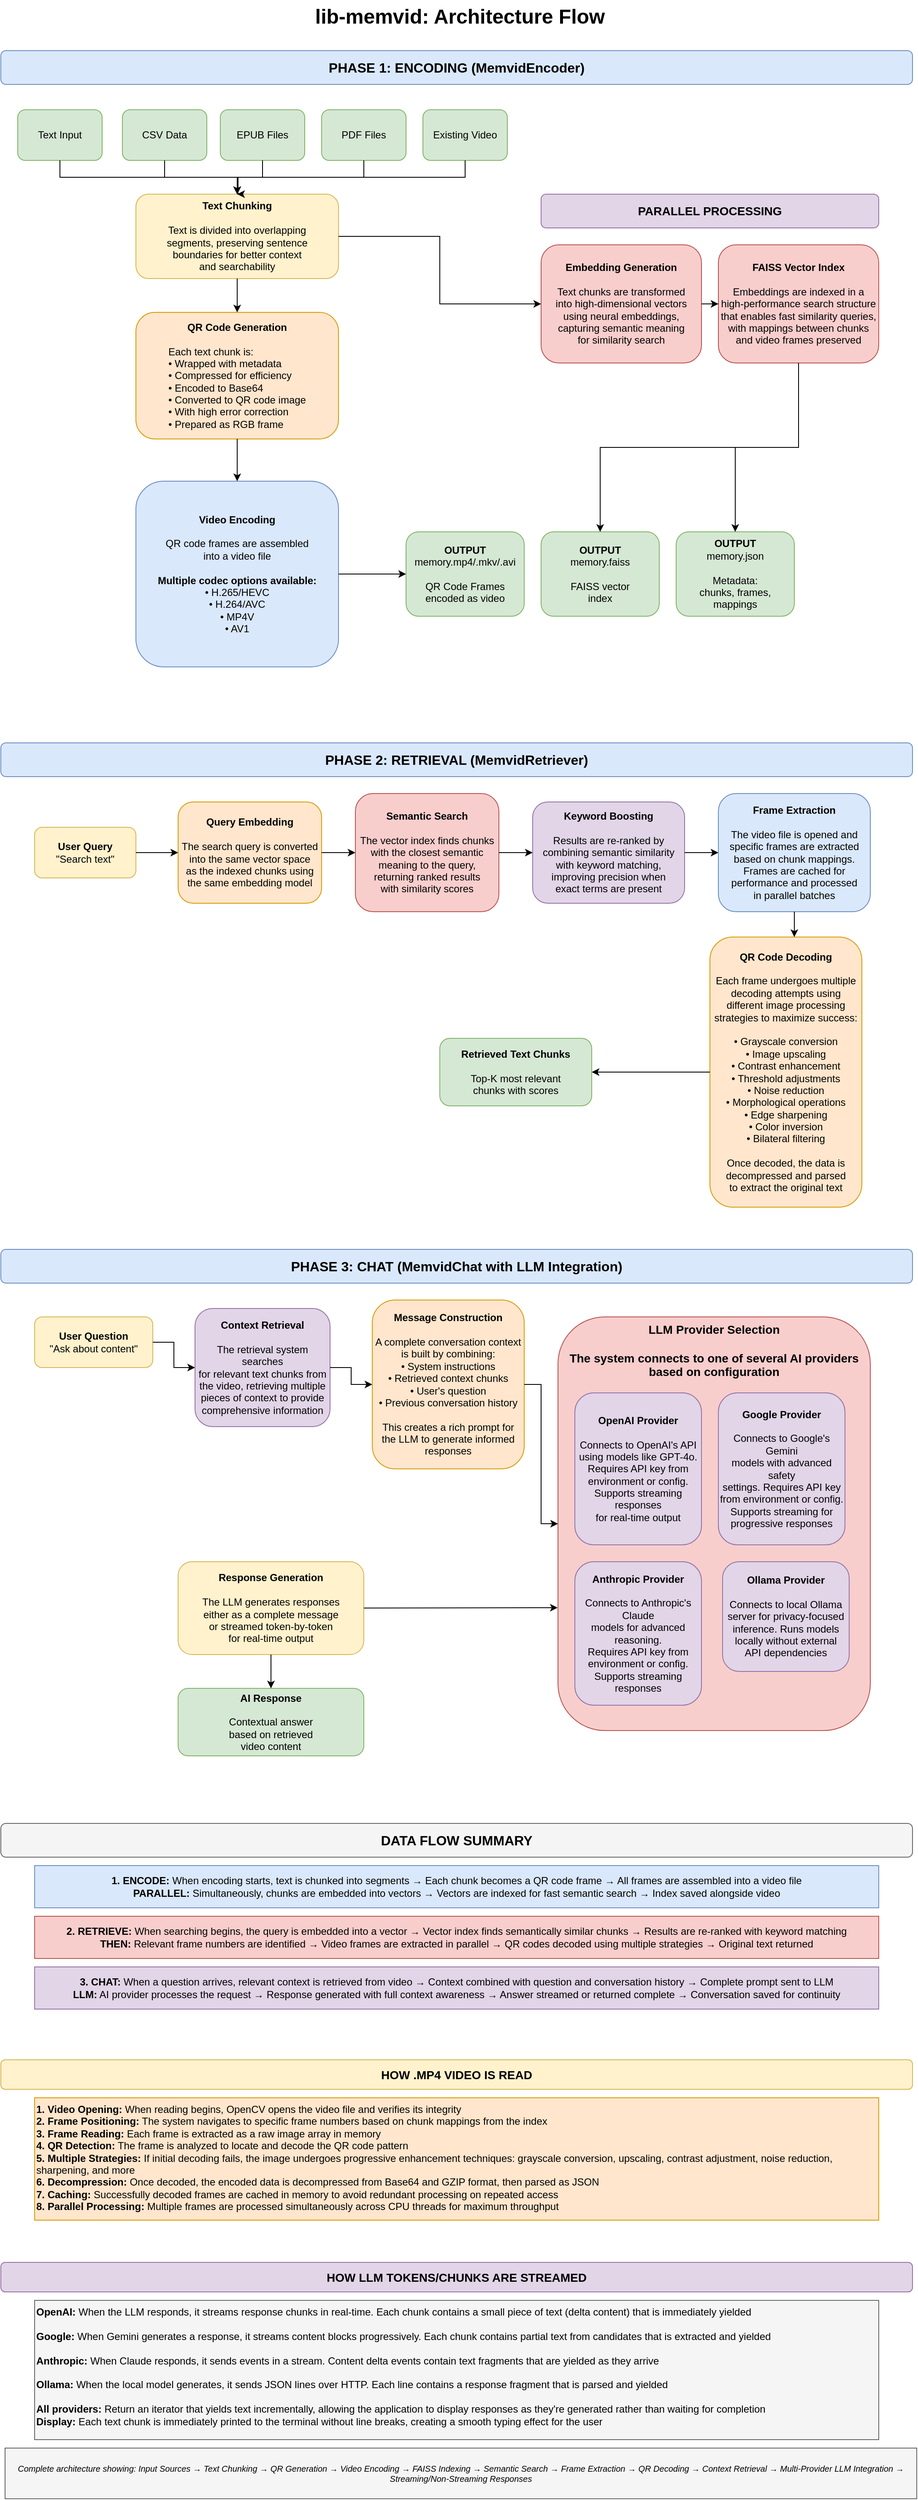 <mxfile>
    <diagram name="Memvid Architecture" id="complete-flow">
        <mxGraphModel dx="1774" dy="846" grid="1" gridSize="10" guides="1" tooltips="1" connect="1" arrows="1" fold="1" page="1" pageScale="1" pageWidth="1169" pageHeight="1654" math="0" shadow="0">
            <root>
                <mxCell id="0"/>
                <mxCell id="1" parent="0"/>
                <mxCell id="title" value="lib-memvid: Architecture Flow" style="text;html=1;strokeColor=none;fillColor=none;align=center;verticalAlign=middle;whiteSpace=wrap;rounded=0;fontSize=24;fontStyle=1" parent="1" vertex="1">
                    <mxGeometry x="284" y="20" width="600" height="40" as="geometry"/>
                </mxCell>
                <mxCell id="encoding-title" value="PHASE 1: ENCODING (MemvidEncoder)" style="rounded=1;whiteSpace=wrap;html=1;fontSize=16;fontStyle=1;fillColor=#dae8fc;strokeColor=#6c8ebf;align=center;" parent="1" vertex="1">
                    <mxGeometry x="40" y="80" width="1080" height="40" as="geometry"/>
                </mxCell>
                <mxCell id="input-text" value="Text Input" style="rounded=1;whiteSpace=wrap;html=1;fillColor=#d5e8d4;strokeColor=#82b366;align=center;" parent="1" vertex="1">
                    <mxGeometry x="60" y="150" width="100" height="60" as="geometry"/>
                </mxCell>
                <mxCell id="input-pdf" value="PDF Files" style="rounded=1;whiteSpace=wrap;html=1;fillColor=#d5e8d4;strokeColor=#82b366;align=center;" parent="1" vertex="1">
                    <mxGeometry x="420" y="150" width="100" height="60" as="geometry"/>
                </mxCell>
                <mxCell id="input-epub" value="EPUB Files" style="rounded=1;whiteSpace=wrap;html=1;fillColor=#d5e8d4;strokeColor=#82b366;align=center;" parent="1" vertex="1">
                    <mxGeometry x="300" y="150" width="100" height="60" as="geometry"/>
                </mxCell>
                <mxCell id="input-csv" value="CSV Data" style="rounded=1;whiteSpace=wrap;html=1;fillColor=#d5e8d4;strokeColor=#82b366;align=center;" parent="1" vertex="1">
                    <mxGeometry x="184" y="150" width="100" height="60" as="geometry"/>
                </mxCell>
                <mxCell id="input-video" value="Existing Video" style="rounded=1;whiteSpace=wrap;html=1;fillColor=#d5e8d4;strokeColor=#82b366;align=center;" parent="1" vertex="1">
                    <mxGeometry x="540" y="150" width="100" height="60" as="geometry"/>
                </mxCell>
                <mxCell id="chunking" value="&lt;b&gt;Text Chunking&lt;/b&gt;&lt;br&gt;&lt;br&gt;Text is divided into overlapping&lt;br&gt;segments, preserving sentence&lt;br&gt;boundaries for better context&lt;br&gt;and searchability" style="rounded=1;whiteSpace=wrap;html=1;fillColor=#fff2cc;strokeColor=#d6b656;align=center;" parent="1" vertex="1">
                    <mxGeometry x="200" y="250" width="240" height="100" as="geometry"/>
                </mxCell>
                <mxCell id="arrow1" style="edgeStyle=orthogonalEdgeStyle;rounded=0;orthogonalLoop=1;jettySize=auto;html=1;align=center;" parent="1" source="input-text" target="chunking" edge="1">
                    <mxGeometry relative="1" as="geometry">
                        <Array as="points">
                            <mxPoint x="110" y="230"/>
                            <mxPoint x="320" y="230"/>
                        </Array>
                    </mxGeometry>
                </mxCell>
                <mxCell id="arrow2" style="edgeStyle=orthogonalEdgeStyle;rounded=0;orthogonalLoop=1;jettySize=auto;html=1;align=center;" parent="1" source="input-pdf" target="chunking" edge="1">
                    <mxGeometry relative="1" as="geometry"/>
                </mxCell>
                <mxCell id="arrow3" style="edgeStyle=orthogonalEdgeStyle;rounded=0;orthogonalLoop=1;jettySize=auto;html=1;align=center;" parent="1" source="input-epub" target="chunking" edge="1">
                    <mxGeometry relative="1" as="geometry"/>
                </mxCell>
                <mxCell id="arrow4" style="edgeStyle=orthogonalEdgeStyle;rounded=0;orthogonalLoop=1;jettySize=auto;html=1;align=center;" parent="1" source="input-csv" target="chunking" edge="1">
                    <mxGeometry relative="1" as="geometry"/>
                </mxCell>
                <mxCell id="qr-gen" value="&lt;b&gt;QR Code Generation&lt;/b&gt;&lt;br&gt;&lt;br&gt;&lt;div style=&quot;text-align: left;&quot;&gt;&lt;span style=&quot;background-color: transparent;&quot;&gt;Each text chunk is:&lt;/span&gt;&lt;/div&gt;&lt;div style=&quot;text-align: left;&quot;&gt;&lt;span style=&quot;background-color: transparent;&quot;&gt;• Wrapped with metadata&lt;/span&gt;&lt;/div&gt;&lt;div style=&quot;text-align: left;&quot;&gt;&lt;span style=&quot;background-color: transparent;&quot;&gt;• Compressed for efficiency&lt;/span&gt;&lt;/div&gt;&lt;div style=&quot;text-align: left;&quot;&gt;&lt;span style=&quot;background-color: transparent;&quot;&gt;• Encoded to Base64&lt;/span&gt;&lt;/div&gt;&lt;div style=&quot;text-align: left;&quot;&gt;&lt;span style=&quot;background-color: transparent;&quot;&gt;• Converted to QR code image&lt;/span&gt;&lt;/div&gt;&lt;div style=&quot;text-align: left;&quot;&gt;&lt;span style=&quot;background-color: transparent;&quot;&gt;• With high error correction&lt;/span&gt;&lt;/div&gt;&lt;div style=&quot;text-align: left;&quot;&gt;&lt;span style=&quot;background-color: transparent;&quot;&gt;• Prepared as RGB frame&lt;/span&gt;&lt;/div&gt;" style="rounded=1;whiteSpace=wrap;html=1;fillColor=#ffe6cc;strokeColor=#d79b00;align=center;" parent="1" vertex="1">
                    <mxGeometry x="200" y="390" width="240" height="150" as="geometry"/>
                </mxCell>
                <mxCell id="arrow5" style="edgeStyle=orthogonalEdgeStyle;rounded=0;orthogonalLoop=1;jettySize=auto;html=1;align=center;" parent="1" source="chunking" target="qr-gen" edge="1">
                    <mxGeometry relative="1" as="geometry"/>
                </mxCell>
                <mxCell id="parallel-index" value="&lt;b&gt;PARALLEL PROCESSING&lt;/b&gt;" style="rounded=1;whiteSpace=wrap;html=1;fontSize=14;fontStyle=1;fillColor=#e1d5e7;strokeColor=#9673a6;align=center;" parent="1" vertex="1">
                    <mxGeometry x="680" y="250" width="400" height="40" as="geometry"/>
                </mxCell>
                <mxCell id="embedding" value="&lt;b&gt;Embedding Generation&lt;/b&gt;&lt;br&gt;&lt;br&gt;Text chunks are transformed&lt;br&gt;into high-dimensional vectors&lt;br&gt;using neural embeddings,&lt;br&gt;capturing semantic meaning&lt;br&gt;for similarity search" style="rounded=1;whiteSpace=wrap;html=1;fillColor=#f8cecc;strokeColor=#b85450;align=center;" parent="1" vertex="1">
                    <mxGeometry x="680" y="310" width="190" height="140" as="geometry"/>
                </mxCell>
                <mxCell id="faiss" value="&lt;b&gt;FAISS Vector Index&lt;/b&gt;&lt;br&gt;&lt;br&gt;Embeddings are indexed in a&lt;br&gt;high-performance search structure&lt;br&gt;that enables fast similarity queries,&lt;br&gt;with mappings between chunks&lt;br&gt;and video frames preserved" style="rounded=1;whiteSpace=wrap;html=1;fillColor=#f8cecc;strokeColor=#b85450;align=center;" parent="1" vertex="1">
                    <mxGeometry x="890" y="310" width="190" height="140" as="geometry"/>
                </mxCell>
                <mxCell id="arrow6" style="edgeStyle=orthogonalEdgeStyle;rounded=0;orthogonalLoop=1;jettySize=auto;html=1;align=center;" parent="1" source="chunking" target="embedding" edge="1">
                    <mxGeometry relative="1" as="geometry"/>
                </mxCell>
                <mxCell id="arrow7" style="edgeStyle=orthogonalEdgeStyle;rounded=0;orthogonalLoop=1;jettySize=auto;html=1;align=center;" parent="1" source="embedding" target="faiss" edge="1">
                    <mxGeometry relative="1" as="geometry"/>
                </mxCell>
                <mxCell id="video-encoding" value="&lt;b&gt;Video Encoding&lt;/b&gt;&lt;br&gt;&lt;br&gt;QR code frames are assembled&lt;br&gt;into a video file&lt;br&gt;&lt;br&gt;&lt;b&gt;Multiple codec options available:&lt;/b&gt;&lt;br&gt;• H.265/HEVC&lt;br&gt;• H.264/AVC&lt;br&gt;• MP4V&lt;br&gt;• AV1" style="rounded=1;whiteSpace=wrap;html=1;fillColor=#dae8fc;strokeColor=#6c8ebf;align=center;" parent="1" vertex="1">
                    <mxGeometry x="200" y="590" width="240" height="220" as="geometry"/>
                </mxCell>
                <mxCell id="arrow8" style="edgeStyle=orthogonalEdgeStyle;rounded=0;orthogonalLoop=1;jettySize=auto;html=1;align=center;" parent="1" source="qr-gen" target="video-encoding" edge="1">
                    <mxGeometry relative="1" as="geometry"/>
                </mxCell>
                <mxCell id="output-video" value="&lt;b&gt;OUTPUT&lt;/b&gt;&lt;br&gt;memory.mp4/.mkv/.avi&lt;br&gt;&lt;br&gt;QR Code Frames&lt;br&gt;encoded as video" style="rounded=1;whiteSpace=wrap;html=1;fillColor=#d5e8d4;strokeColor=#82b366;align=center;" parent="1" vertex="1">
                    <mxGeometry x="520" y="650" width="140" height="100" as="geometry"/>
                </mxCell>
                <mxCell id="output-index-faiss" value="&lt;b&gt;OUTPUT&lt;/b&gt;&lt;br&gt;memory.faiss&lt;br&gt;&lt;br&gt;FAISS vector&lt;br&gt;index" style="rounded=1;whiteSpace=wrap;html=1;fillColor=#d5e8d4;strokeColor=#82b366;align=center;" parent="1" vertex="1">
                    <mxGeometry x="680" y="650" width="140" height="100" as="geometry"/>
                </mxCell>
                <mxCell id="output-index-json" value="&lt;b&gt;OUTPUT&lt;/b&gt;&lt;br&gt;memory.json&lt;br&gt;&lt;br&gt;Metadata:&lt;br&gt;chunks, frames,&lt;br&gt;mappings" style="rounded=1;whiteSpace=wrap;html=1;fillColor=#d5e8d4;strokeColor=#82b366;align=center;" parent="1" vertex="1">
                    <mxGeometry x="840" y="650" width="140" height="100" as="geometry"/>
                </mxCell>
                <mxCell id="arrow9" style="edgeStyle=orthogonalEdgeStyle;rounded=0;orthogonalLoop=1;jettySize=auto;html=1;align=center;" parent="1" source="video-encoding" target="output-video" edge="1">
                    <mxGeometry relative="1" as="geometry"/>
                </mxCell>
                <mxCell id="arrow10" style="edgeStyle=orthogonalEdgeStyle;rounded=0;orthogonalLoop=1;jettySize=auto;html=1;align=center;" parent="1" source="faiss" target="output-index-faiss" edge="1">
                    <mxGeometry relative="1" as="geometry">
                        <Array as="points">
                            <mxPoint x="985" y="550"/>
                            <mxPoint x="750" y="550"/>
                        </Array>
                    </mxGeometry>
                </mxCell>
                <mxCell id="arrow11" style="edgeStyle=orthogonalEdgeStyle;rounded=0;orthogonalLoop=1;jettySize=auto;html=1;align=center;" parent="1" source="faiss" target="output-index-json" edge="1">
                    <mxGeometry relative="1" as="geometry"/>
                </mxCell>
                <mxCell id="retrieval-title" value="PHASE 2: RETRIEVAL (MemvidRetriever)" style="rounded=1;whiteSpace=wrap;html=1;fontSize=16;fontStyle=1;fillColor=#dae8fc;strokeColor=#6c8ebf;align=center;" parent="1" vertex="1">
                    <mxGeometry x="40" y="900" width="1080" height="40" as="geometry"/>
                </mxCell>
                <mxCell id="user-query" value="&lt;b&gt;User Query&lt;/b&gt;&lt;br&gt;&quot;Search text&quot;" style="rounded=1;whiteSpace=wrap;html=1;fillColor=#fff2cc;strokeColor=#d6b656;align=center;" parent="1" vertex="1">
                    <mxGeometry x="80" y="1000" width="120" height="60" as="geometry"/>
                </mxCell>
                <mxCell id="query-embedding" value="&lt;b&gt;Query Embedding&lt;/b&gt;&lt;br&gt;&lt;br&gt;The search query is converted&lt;br&gt;into the same vector space&lt;br&gt;as the indexed chunks using&lt;br&gt;the same embedding model" style="rounded=1;whiteSpace=wrap;html=1;fillColor=#ffe6cc;strokeColor=#d79b00;align=center;" parent="1" vertex="1">
                    <mxGeometry x="250" y="970" width="170" height="120" as="geometry"/>
                </mxCell>
                <mxCell id="arrow12" style="edgeStyle=orthogonalEdgeStyle;rounded=0;orthogonalLoop=1;jettySize=auto;html=1;align=center;" parent="1" source="user-query" target="query-embedding" edge="1">
                    <mxGeometry relative="1" as="geometry"/>
                </mxCell>
                <mxCell id="faiss-search" value="&lt;b&gt;Semantic Search&lt;/b&gt;&lt;br&gt;&lt;br&gt;The vector index finds chunks&lt;br&gt;with the closest semantic&lt;br&gt;meaning to the query,&lt;br&gt;returning ranked results&lt;br&gt;with similarity scores" style="rounded=1;whiteSpace=wrap;html=1;fillColor=#f8cecc;strokeColor=#b85450;align=center;" parent="1" vertex="1">
                    <mxGeometry x="460" y="960" width="170" height="140" as="geometry"/>
                </mxCell>
                <mxCell id="arrow13" style="edgeStyle=orthogonalEdgeStyle;rounded=0;orthogonalLoop=1;jettySize=auto;html=1;align=center;" parent="1" source="query-embedding" target="faiss-search" edge="1">
                    <mxGeometry relative="1" as="geometry"/>
                </mxCell>
                <mxCell id="keyword-boost" value="&lt;b&gt;Keyword Boosting&lt;/b&gt;&lt;br&gt;&lt;br&gt;Results are re-ranked by&lt;br&gt;combining semantic similarity&lt;br&gt;with keyword matching,&lt;br&gt;improving precision when&lt;br&gt;exact terms are present" style="rounded=1;whiteSpace=wrap;html=1;fillColor=#e1d5e7;strokeColor=#9673a6;align=center;" parent="1" vertex="1">
                    <mxGeometry x="670" y="970" width="180" height="120" as="geometry"/>
                </mxCell>
                <mxCell id="arrow14" style="edgeStyle=orthogonalEdgeStyle;rounded=0;orthogonalLoop=1;jettySize=auto;html=1;align=center;" parent="1" source="faiss-search" target="keyword-boost" edge="1">
                    <mxGeometry relative="1" as="geometry"/>
                </mxCell>
                <mxCell id="frame-extract" value="&lt;b&gt;Frame Extraction&lt;/b&gt;&lt;br&gt;&lt;br&gt;The video file is opened and&lt;br&gt;specific frames are extracted&lt;br&gt;based on chunk mappings.&lt;br&gt;Frames are cached for&lt;br&gt;performance and processed&lt;br&gt;in parallel batches" style="rounded=1;whiteSpace=wrap;html=1;fillColor=#dae8fc;strokeColor=#6c8ebf;align=center;" parent="1" vertex="1">
                    <mxGeometry x="890" y="960" width="180" height="140" as="geometry"/>
                </mxCell>
                <mxCell id="arrow15" style="edgeStyle=orthogonalEdgeStyle;rounded=0;orthogonalLoop=1;jettySize=auto;html=1;align=center;" parent="1" source="keyword-boost" target="frame-extract" edge="1">
                    <mxGeometry relative="1" as="geometry"/>
                </mxCell>
                <mxCell id="qr-decode" value="&lt;b&gt;QR Code Decoding&lt;/b&gt;&lt;br&gt;&lt;br&gt;Each frame undergoes multiple&lt;br&gt;decoding attempts using&lt;br&gt;different image processing&lt;br&gt;strategies to maximize success:&lt;br&gt;&lt;br&gt;• Grayscale conversion&lt;br&gt;• Image upscaling&lt;br&gt;• Contrast enhancement&lt;br&gt;• Threshold adjustments&lt;br&gt;• Noise reduction&lt;br&gt;• Morphological operations&lt;br&gt;• Edge sharpening&lt;br&gt;• Color inversion&lt;br&gt;• Bilateral filtering&lt;br&gt;&lt;br&gt;Once decoded, the data is&lt;br&gt;decompressed and parsed&lt;br&gt;to extract the original text" style="rounded=1;whiteSpace=wrap;html=1;fillColor=#ffe6cc;strokeColor=#d79b00;align=center;" parent="1" vertex="1">
                    <mxGeometry x="880" y="1130" width="180" height="320" as="geometry"/>
                </mxCell>
                <mxCell id="arrow16" style="edgeStyle=orthogonalEdgeStyle;rounded=0;orthogonalLoop=1;jettySize=auto;html=1;align=center;" parent="1" source="frame-extract" target="qr-decode" edge="1">
                    <mxGeometry relative="1" as="geometry">
                        <Array as="points">
                            <mxPoint x="970" y="1090"/>
                            <mxPoint x="340" y="1090"/>
                        </Array>
                    </mxGeometry>
                </mxCell>
                <mxCell id="retrieved-chunks" value="&lt;b&gt;Retrieved Text Chunks&lt;/b&gt;&lt;br&gt;&lt;br&gt;Top-K most relevant&lt;br&gt;chunks with scores" style="rounded=1;whiteSpace=wrap;html=1;fillColor=#d5e8d4;strokeColor=#82b366;align=center;" parent="1" vertex="1">
                    <mxGeometry x="560" y="1250" width="180" height="80" as="geometry"/>
                </mxCell>
                <mxCell id="arrow17" style="edgeStyle=orthogonalEdgeStyle;rounded=0;orthogonalLoop=1;jettySize=auto;html=1;align=center;" parent="1" source="qr-decode" target="retrieved-chunks" edge="1">
                    <mxGeometry relative="1" as="geometry"/>
                </mxCell>
                <mxCell id="chat-title" value="PHASE 3: CHAT (MemvidChat with LLM Integration)" style="rounded=1;whiteSpace=wrap;html=1;fontSize=16;fontStyle=1;fillColor=#dae8fc;strokeColor=#6c8ebf;align=center;" parent="1" vertex="1">
                    <mxGeometry x="40" y="1500" width="1080" height="40" as="geometry"/>
                </mxCell>
                <mxCell id="user-question" value="&lt;b&gt;User Question&lt;/b&gt;&lt;br&gt;&quot;Ask about content&quot;" style="rounded=1;whiteSpace=wrap;html=1;fillColor=#fff2cc;strokeColor=#d6b656;align=center;" parent="1" vertex="1">
                    <mxGeometry x="80" y="1580" width="140" height="60" as="geometry"/>
                </mxCell>
                <mxCell id="context-retrieval" value="&lt;b&gt;Context Retrieval&lt;/b&gt;&lt;br&gt;&lt;br&gt;The retrieval system searches&lt;br&gt;for relevant text chunks from&lt;br&gt;the video, retrieving multiple&lt;br&gt;pieces of context to provide&lt;br&gt;comprehensive information" style="rounded=1;whiteSpace=wrap;html=1;fillColor=#e1d5e7;strokeColor=#9673a6;align=center;" parent="1" vertex="1">
                    <mxGeometry x="270" y="1570" width="160" height="140" as="geometry"/>
                </mxCell>
                <mxCell id="arrow18" style="edgeStyle=orthogonalEdgeStyle;rounded=0;orthogonalLoop=1;jettySize=auto;html=1;align=center;" parent="1" source="user-question" target="context-retrieval" edge="1">
                    <mxGeometry relative="1" as="geometry"/>
                </mxCell>
                <mxCell id="msg-build" value="&lt;b&gt;Message Construction&lt;/b&gt;&lt;br&gt;&lt;br&gt;A complete conversation context&lt;br&gt;is built by combining:&lt;br&gt;• System instructions&lt;br&gt;• Retrieved context chunks&lt;br&gt;• User&#39;s question&lt;br&gt;• Previous conversation history&lt;br&gt;&lt;br&gt;This creates a rich prompt for&lt;br&gt;the LLM to generate informed&lt;br&gt;responses" style="rounded=1;whiteSpace=wrap;html=1;fillColor=#ffe6cc;strokeColor=#d79b00;align=center;" parent="1" vertex="1">
                    <mxGeometry x="480" y="1560" width="180" height="200" as="geometry"/>
                </mxCell>
                <mxCell id="arrow19" style="edgeStyle=orthogonalEdgeStyle;rounded=0;orthogonalLoop=1;jettySize=auto;html=1;align=center;" parent="1" source="context-retrieval" target="msg-build" edge="1">
                    <mxGeometry relative="1" as="geometry"/>
                </mxCell>
                <mxCell id="llm-selector" value="&lt;b&gt;LLM Provider Selection&lt;/b&gt;&lt;br&gt;&lt;br&gt;The system connects to one of several AI providers based on configuration" style="rounded=1;whiteSpace=wrap;html=1;fontSize=14;fontStyle=1;fillColor=#f8cecc;strokeColor=#b85450;verticalAlign=top;align=center;" parent="1" vertex="1">
                    <mxGeometry x="700" y="1580" width="370" height="490" as="geometry"/>
                </mxCell>
                <mxCell id="arrow20" style="edgeStyle=orthogonalEdgeStyle;rounded=0;orthogonalLoop=1;jettySize=auto;html=1;align=center;" parent="1" source="msg-build" target="llm-selector" edge="1">
                    <mxGeometry relative="1" as="geometry"/>
                </mxCell>
                <mxCell id="llm-openai" value="&lt;b&gt;OpenAI Provider&lt;/b&gt;&lt;br&gt;&lt;br&gt;Connects to OpenAI&#39;s API&lt;br&gt;using models like GPT-4o.&lt;br&gt;Requires API key from&lt;br&gt;environment or config.&lt;br&gt;Supports streaming responses&lt;br&gt;for real-time output" style="rounded=1;whiteSpace=wrap;html=1;fillColor=#e1d5e7;strokeColor=#9673a6;align=center;" parent="1" vertex="1">
                    <mxGeometry x="720" y="1670" width="150" height="180" as="geometry"/>
                </mxCell>
                <mxCell id="llm-google" value="&lt;b&gt;Google Provider&lt;/b&gt;&lt;br&gt;&lt;br&gt;Connects to Google&#39;s Gemini&lt;br&gt;models with advanced safety&lt;br&gt;settings. Requires API key&lt;br&gt;from environment or config.&lt;br&gt;Supports streaming for&lt;br&gt;progressive responses" style="rounded=1;whiteSpace=wrap;html=1;fillColor=#e1d5e7;strokeColor=#9673a6;align=center;" parent="1" vertex="1">
                    <mxGeometry x="890" y="1670" width="150" height="180" as="geometry"/>
                </mxCell>
                <mxCell id="llm-anthropic" value="&lt;b&gt;Anthropic Provider&lt;/b&gt;&lt;br&gt;&lt;br&gt;Connects to Anthropic&#39;s Claude&lt;br&gt;models for advanced reasoning.&lt;br&gt;Requires API key from&lt;br&gt;environment or config.&lt;br&gt;Supports streaming responses" style="rounded=1;whiteSpace=wrap;html=1;fillColor=#e1d5e7;strokeColor=#9673a6;align=center;" parent="1" vertex="1">
                    <mxGeometry x="720" y="1870" width="150" height="170" as="geometry"/>
                </mxCell>
                <mxCell id="llm-ollama" value="&lt;b&gt;Ollama Provider&lt;/b&gt;&lt;br&gt;&lt;br&gt;Connects to local Ollama&lt;br&gt;server for privacy-focused&lt;br&gt;inference. Runs models&lt;br&gt;locally without external&lt;br&gt;API dependencies" style="rounded=1;whiteSpace=wrap;html=1;fillColor=#e1d5e7;strokeColor=#9673a6;align=center;" parent="1" vertex="1">
                    <mxGeometry x="895" y="1870" width="150" height="130" as="geometry"/>
                </mxCell>
                <mxCell id="streaming" value="&lt;b&gt;Response Generation&lt;/b&gt;&lt;br&gt;&lt;br&gt;The LLM generates responses&lt;br&gt;either as a complete message&lt;br&gt;or streamed token-by-token&lt;br&gt;for real-time output" style="rounded=1;whiteSpace=wrap;html=1;fillColor=#fff2cc;strokeColor=#d6b656;align=center;" parent="1" vertex="1">
                    <mxGeometry x="250" y="1870" width="220" height="110" as="geometry"/>
                </mxCell>
                <mxCell id="final-response" value="&lt;b&gt;AI Response&lt;/b&gt;&lt;br&gt;&lt;br&gt;Contextual answer&lt;br&gt;based on retrieved&lt;br&gt;video content" style="rounded=1;whiteSpace=wrap;html=1;fillColor=#d5e8d4;strokeColor=#82b366;align=center;" parent="1" vertex="1">
                    <mxGeometry x="250" y="2020" width="220" height="80" as="geometry"/>
                </mxCell>
                <mxCell id="arrow27" style="edgeStyle=orthogonalEdgeStyle;rounded=0;orthogonalLoop=1;jettySize=auto;html=1;align=center;" parent="1" source="streaming" target="final-response" edge="1">
                    <mxGeometry relative="1" as="geometry"/>
                </mxCell>
                <mxCell id="legend-title" value="DATA FLOW SUMMARY" style="rounded=1;whiteSpace=wrap;html=1;fontSize=16;fontStyle=1;fillColor=#f5f5f5;strokeColor=#666666;align=center;" parent="1" vertex="1">
                    <mxGeometry x="40" y="2180" width="1080" height="40" as="geometry"/>
                </mxCell>
                <mxCell id="flow-encode" value="&lt;b&gt;1. ENCODE:&lt;/b&gt; When encoding starts, text is chunked into segments → Each chunk becomes a QR code frame → All frames are assembled into a video file&lt;br&gt;&lt;b&gt;   PARALLEL:&lt;/b&gt; Simultaneously, chunks are embedded into vectors → Vectors are indexed for fast semantic search → Index saved alongside video" style="rounded=0;whiteSpace=wrap;html=1;fillColor=#dae8fc;strokeColor=#6c8ebf;align=center;" parent="1" vertex="1">
                    <mxGeometry x="80" y="2230" width="1000" height="50" as="geometry"/>
                </mxCell>
                <mxCell id="flow-retrieve" value="&lt;b&gt;2. RETRIEVE:&lt;/b&gt; When searching begins, the query is embedded into a vector → Vector index finds semantically similar chunks → Results are re-ranked with keyword matching&lt;br&gt;&lt;b&gt;   THEN:&lt;/b&gt; Relevant frame numbers are identified → Video frames are extracted in parallel → QR codes decoded using multiple strategies → Original text returned" style="rounded=0;whiteSpace=wrap;html=1;fillColor=#f8cecc;strokeColor=#b85450;align=center;" parent="1" vertex="1">
                    <mxGeometry x="80" y="2290" width="1000" height="50" as="geometry"/>
                </mxCell>
                <mxCell id="flow-chat" value="&lt;b&gt;3. CHAT:&lt;/b&gt; When a question arrives, relevant context is retrieved from video → Context combined with question and conversation history → Complete prompt sent to LLM&lt;br&gt;&lt;b&gt;   LLM:&lt;/b&gt; AI provider processes the request → Response generated with full context awareness → Answer streamed or returned complete → Conversation saved for continuity" style="rounded=0;whiteSpace=wrap;html=1;fillColor=#e1d5e7;strokeColor=#9673a6;align=center;" parent="1" vertex="1">
                    <mxGeometry x="80" y="2350" width="1000" height="50" as="geometry"/>
                </mxCell>
                <mxCell id="video-read-title" value="HOW .MP4 VIDEO IS READ" style="rounded=1;whiteSpace=wrap;html=1;fontSize=14;fontStyle=1;fillColor=#fff2cc;strokeColor=#d6b656;align=center;" parent="1" vertex="1">
                    <mxGeometry x="40" y="2460" width="1080" height="35" as="geometry"/>
                </mxCell>
                <mxCell id="video-read-detail" value="&lt;b&gt;1. Video Opening:&lt;/b&gt; When reading begins, OpenCV opens the video file and verifies its integrity&lt;br&gt;&lt;b&gt;2. Frame Positioning:&lt;/b&gt; The system navigates to specific frame numbers based on chunk mappings from the index&lt;br&gt;&lt;b&gt;3. Frame Reading:&lt;/b&gt; Each frame is extracted as a raw image array in memory&lt;br&gt;&lt;b&gt;4. QR Detection:&lt;/b&gt; The frame is analyzed to locate and decode the QR code pattern&lt;br&gt;&lt;b&gt;5. Multiple Strategies:&lt;/b&gt; If initial decoding fails, the image undergoes progressive enhancement techniques: grayscale conversion, upscaling, contrast adjustment, noise reduction, sharpening, and more&lt;br&gt;&lt;b&gt;6. Decompression:&lt;/b&gt; Once decoded, the encoded data is decompressed from Base64 and GZIP format, then parsed as JSON&lt;br&gt;&lt;b&gt;7. Caching:&lt;/b&gt; Successfully decoded frames are cached in memory to avoid redundant processing on repeated access&lt;br&gt;&lt;b&gt;8. Parallel Processing:&lt;/b&gt; Multiple frames are processed simultaneously across CPU threads for maximum throughput" style="rounded=0;whiteSpace=wrap;html=1;fillColor=#ffe6cc;strokeColor=#d79b00;align=left;verticalAlign=top;" parent="1" vertex="1">
                    <mxGeometry x="80" y="2505" width="1000" height="145" as="geometry"/>
                </mxCell>
                <mxCell id="token-title" value="HOW LLM TOKENS/CHUNKS ARE STREAMED" style="rounded=1;whiteSpace=wrap;html=1;fontSize=14;fontStyle=1;fillColor=#e1d5e7;strokeColor=#9673a6;align=center;" parent="1" vertex="1">
                    <mxGeometry x="40" y="2700" width="1080" height="35" as="geometry"/>
                </mxCell>
                <mxCell id="token-detail" value="&lt;b&gt;OpenAI:&lt;/b&gt; When the LLM responds, it streams response chunks in real-time. Each chunk contains a small piece of text (delta content) that is immediately yielded&lt;br&gt;&lt;br&gt;&lt;b&gt;Google:&lt;/b&gt; When Gemini generates a response, it streams content blocks progressively. Each chunk contains partial text from candidates that is extracted and yielded&lt;br&gt;&lt;br&gt;&lt;b&gt;Anthropic:&lt;/b&gt; When Claude responds, it sends events in a stream. Content delta events contain text fragments that are yielded as they arrive&lt;br&gt;&lt;br&gt;&lt;b&gt;Ollama:&lt;/b&gt; When the local model generates, it sends JSON lines over HTTP. Each line contains a response fragment that is parsed and yielded&lt;br&gt;&lt;br&gt;&lt;b&gt;All providers:&lt;/b&gt; Return an iterator that yields text incrementally, allowing the application to display responses as they&#39;re generated rather than waiting for completion&lt;br&gt;&lt;b&gt;Display:&lt;/b&gt; Each text chunk is immediately printed to the terminal without line breaks, creating a smooth typing effect for the user" style="rounded=0;whiteSpace=wrap;html=1;fillColor=#f5f5f5;strokeColor=#666666;align=left;verticalAlign=top;" parent="1" vertex="1">
                    <mxGeometry x="80" y="2745" width="1000" height="165" as="geometry"/>
                </mxCell>
                <mxCell id="footer" value="Complete architecture showing: Input Sources → Text Chunking → QR Generation → Video Encoding → FAISS Indexing → Semantic Search → Frame Extraction → QR Decoding → Context Retrieval → Multi-Provider LLM Integration → Streaming/Non-Streaming Responses" style="rounded=0;whiteSpace=wrap;html=1;fillColor=#f5f5f5;strokeColor=#666666;align=center;fontStyle=2;fontSize=10;" parent="1" vertex="1">
                    <mxGeometry x="45" y="2920" width="1080" height="60" as="geometry"/>
                </mxCell>
                <mxCell id="5" style="edgeStyle=orthogonalEdgeStyle;rounded=0;orthogonalLoop=1;jettySize=auto;html=1;exitX=0.5;exitY=1;exitDx=0;exitDy=0;align=center;" edge="1" parent="1" source="input-video">
                    <mxGeometry relative="1" as="geometry">
                        <mxPoint x="590" y="230" as="sourcePoint"/>
                        <mxPoint x="320" y="250" as="targetPoint"/>
                        <Array as="points">
                            <mxPoint x="590" y="230"/>
                            <mxPoint x="321" y="230"/>
                            <mxPoint x="321" y="250"/>
                        </Array>
                    </mxGeometry>
                </mxCell>
                <mxCell id="9" style="edgeStyle=none;html=1;entryX=-0.001;entryY=0.703;entryDx=0;entryDy=0;entryPerimeter=0;align=center;" edge="1" parent="1" source="streaming" target="llm-selector">
                    <mxGeometry relative="1" as="geometry"/>
                </mxCell>
            </root>
        </mxGraphModel>
    </diagram>
</mxfile>